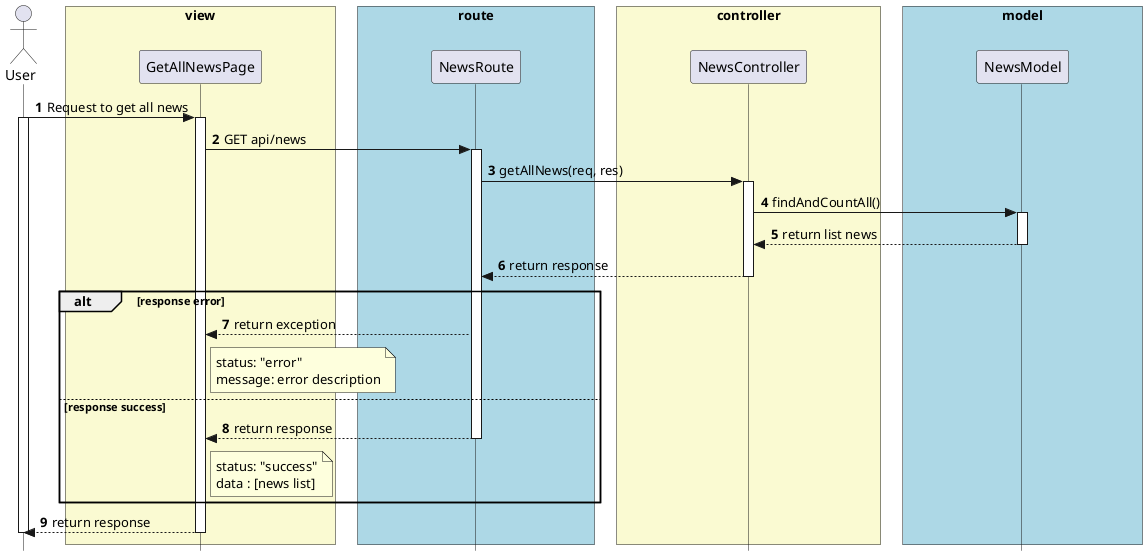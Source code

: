'

@startuml


skinparam style strictuml

skinparam lifelineStrategy solid

skinparam ParticipantPadding 70

skinparam BoxPadding 10

autonumber

actor User as User

box "view" #LightGoldenRodYellow

participant GetAllNewsPage as GetAllNewsPage

end box

box "route" #lightBlue

participant NewsRoute as NewsRoute

end box


box "controller" #LightGoldenRodYellow
participant NewsController as NewsController

end box


box "model" #lightBlue
participant NewsModel as NewsModel

end box


User -> GetAllNewsPage: Request to get all news
activate User
activate GetAllNewsPage

GetAllNewsPage -> NewsRoute: GET api/news
activate NewsRoute


NewsRoute -> NewsController: getAllNews(req, res)
activate NewsController

' ' note right of NewsRoute #Aqua
' ' * Request param:
' ' {
'   currentPassword, newPassword,
'   '  confirmPassword
' }
' = req.body
' ' token = req.cookies.jwt
' ' end note

NewsController -> NewsModel: findAndCountAll()

activate NewsModel

NewsModel --> NewsController: return list news

deactivate NewsModel

NewsController --> NewsRoute: return response

deactivate NewsController

alt response error
  NewsRoute --> GetAllNewsPage: return exception
  note right of GetAllNewsPage
    status: "error"
    message: error description
  end note
else response success
  NewsRoute --> GetAllNewsPage: return response
    deactivate NewsRoute

  note right of GetAllNewsPage
    status: "success"
    data : [news list]
  end note
end
GetAllNewsPage --> User: return response
deactivate GetAllNewsPage
deactivate User

@enduml

